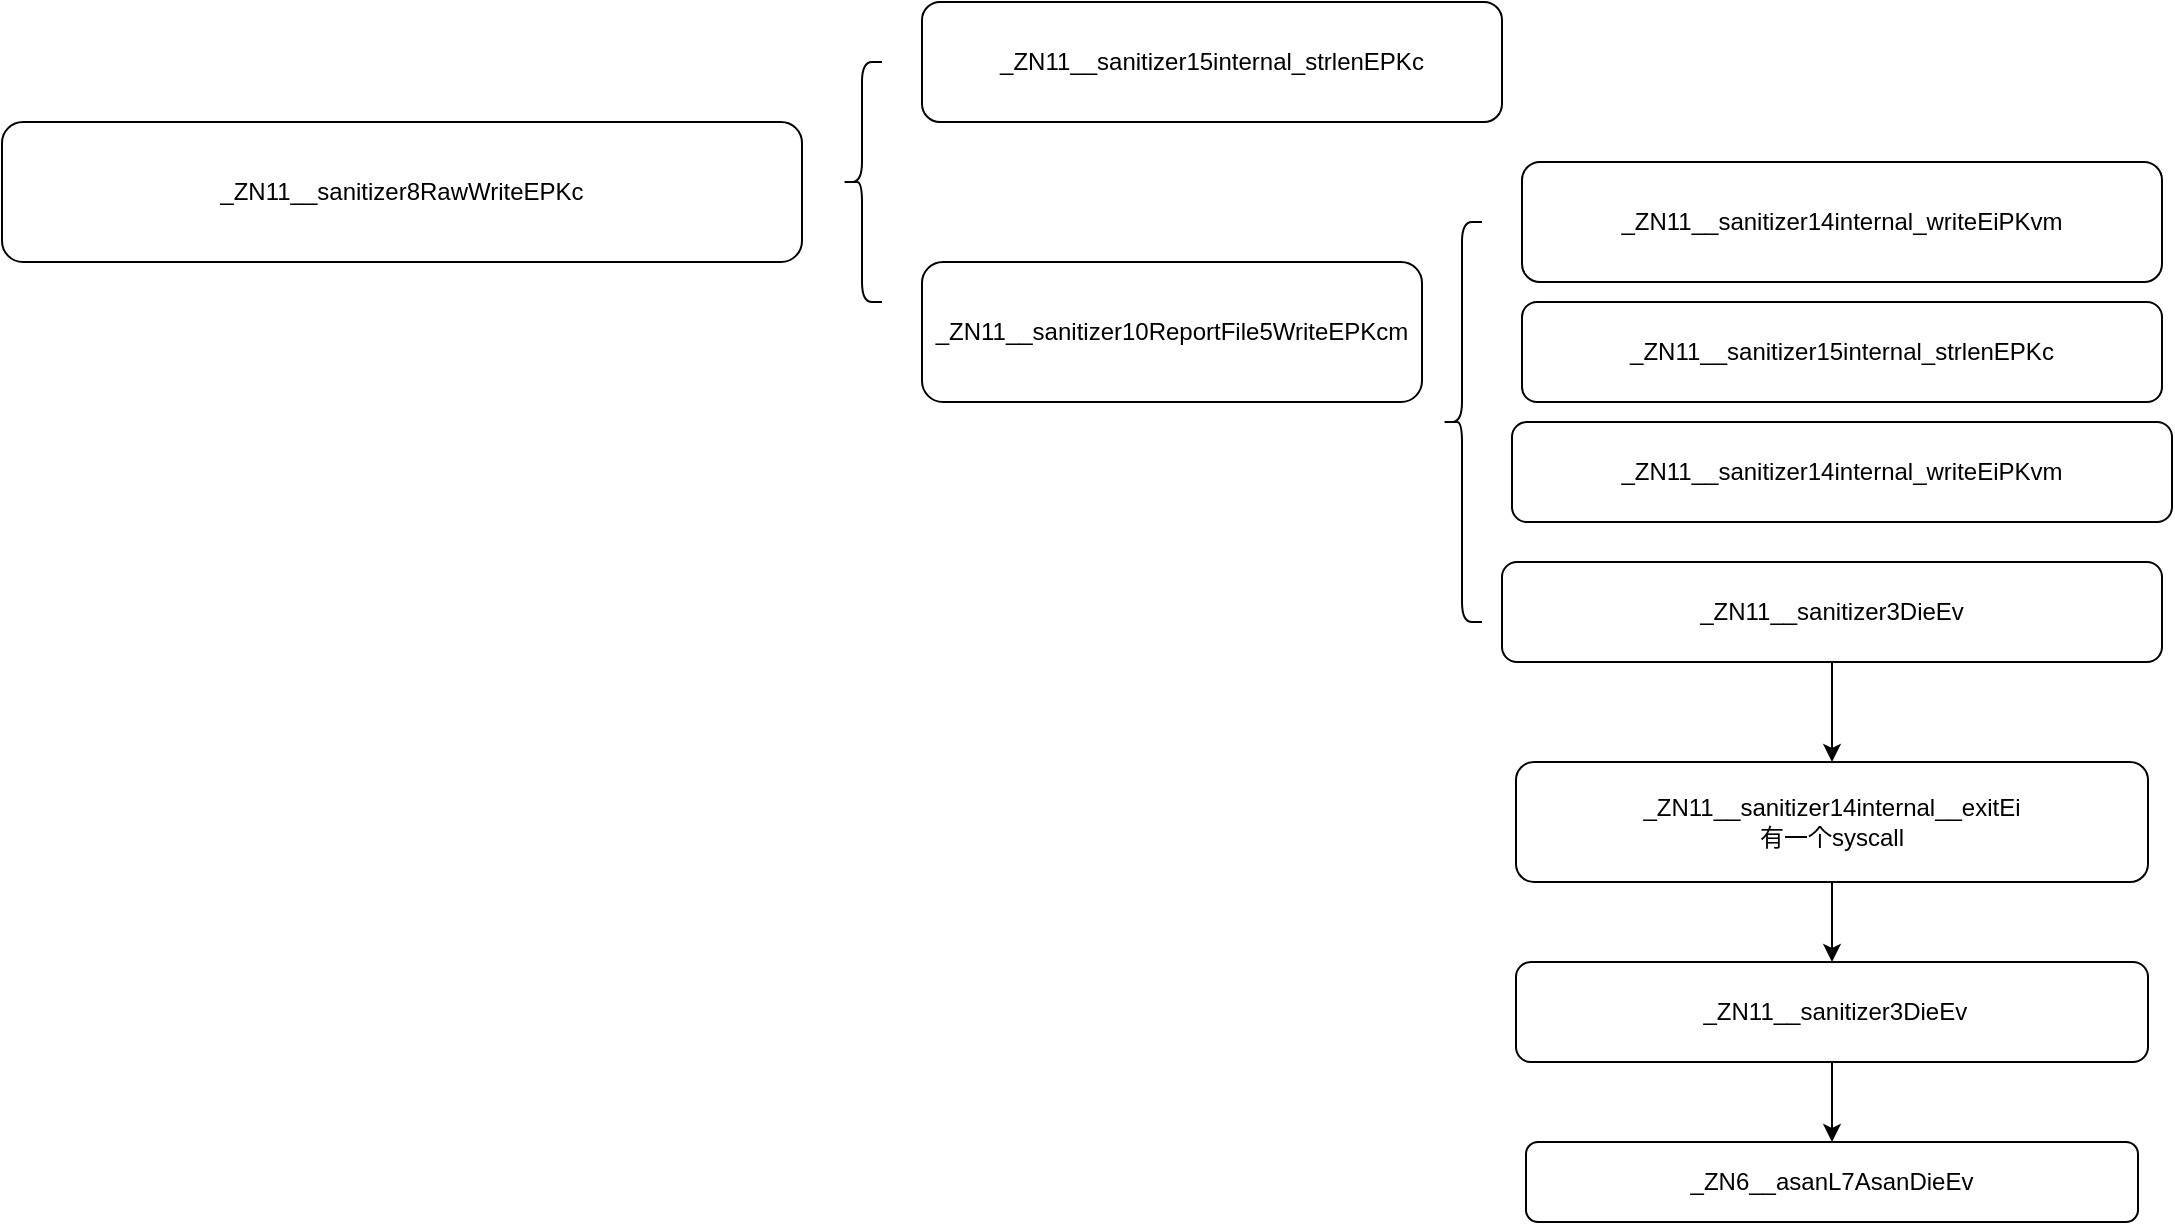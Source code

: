 <mxfile version="26.0.6">
  <diagram name="第 1 页" id="SyAMaVtlt1BhlXAUfKmn">
    <mxGraphModel dx="2074" dy="1132" grid="1" gridSize="10" guides="1" tooltips="1" connect="1" arrows="1" fold="1" page="1" pageScale="1" pageWidth="827" pageHeight="1169" math="0" shadow="0">
      <root>
        <mxCell id="0" />
        <mxCell id="1" parent="0" />
        <mxCell id="1MdLU0vDJq-VRHO7tV_q-1" value="_ZN11__sanitizer10ReportFile5WriteEPKcm" style="rounded=1;whiteSpace=wrap;html=1;" vertex="1" parent="1">
          <mxGeometry x="470" y="510" width="250" height="70" as="geometry" />
        </mxCell>
        <mxCell id="1MdLU0vDJq-VRHO7tV_q-2" value="" style="shape=curlyBracket;whiteSpace=wrap;html=1;rounded=1;labelPosition=left;verticalLabelPosition=middle;align=right;verticalAlign=middle;size=0.5;" vertex="1" parent="1">
          <mxGeometry x="730" y="490" width="20" height="200" as="geometry" />
        </mxCell>
        <mxCell id="1MdLU0vDJq-VRHO7tV_q-3" value="_ZN11__sanitizer14internal_writeEiPKvm" style="rounded=1;whiteSpace=wrap;html=1;" vertex="1" parent="1">
          <mxGeometry x="770" y="460" width="320" height="60" as="geometry" />
        </mxCell>
        <mxCell id="1MdLU0vDJq-VRHO7tV_q-4" value="_ZN11__sanitizer15internal_strlenEPKc" style="rounded=1;whiteSpace=wrap;html=1;" vertex="1" parent="1">
          <mxGeometry x="770" y="530" width="320" height="50" as="geometry" />
        </mxCell>
        <mxCell id="1MdLU0vDJq-VRHO7tV_q-5" value="_ZN11__sanitizer14internal_writeEiPKvm" style="rounded=1;whiteSpace=wrap;html=1;" vertex="1" parent="1">
          <mxGeometry x="765" y="590" width="330" height="50" as="geometry" />
        </mxCell>
        <mxCell id="1MdLU0vDJq-VRHO7tV_q-8" value="" style="edgeStyle=orthogonalEdgeStyle;rounded=0;orthogonalLoop=1;jettySize=auto;html=1;" edge="1" parent="1" source="1MdLU0vDJq-VRHO7tV_q-6" target="1MdLU0vDJq-VRHO7tV_q-7">
          <mxGeometry relative="1" as="geometry" />
        </mxCell>
        <mxCell id="1MdLU0vDJq-VRHO7tV_q-6" value="_ZN11__sanitizer3DieEv" style="rounded=1;whiteSpace=wrap;html=1;" vertex="1" parent="1">
          <mxGeometry x="760" y="660" width="330" height="50" as="geometry" />
        </mxCell>
        <mxCell id="1MdLU0vDJq-VRHO7tV_q-12" value="" style="edgeStyle=orthogonalEdgeStyle;rounded=0;orthogonalLoop=1;jettySize=auto;html=1;" edge="1" parent="1" source="1MdLU0vDJq-VRHO7tV_q-7" target="1MdLU0vDJq-VRHO7tV_q-11">
          <mxGeometry relative="1" as="geometry" />
        </mxCell>
        <mxCell id="1MdLU0vDJq-VRHO7tV_q-7" value="_ZN11__sanitizer14internal__exitEi&lt;div&gt;有一个syscall&lt;/div&gt;" style="rounded=1;whiteSpace=wrap;html=1;" vertex="1" parent="1">
          <mxGeometry x="767" y="760" width="316" height="60" as="geometry" />
        </mxCell>
        <mxCell id="1MdLU0vDJq-VRHO7tV_q-14" value="" style="edgeStyle=orthogonalEdgeStyle;rounded=0;orthogonalLoop=1;jettySize=auto;html=1;" edge="1" parent="1" source="1MdLU0vDJq-VRHO7tV_q-11" target="1MdLU0vDJq-VRHO7tV_q-13">
          <mxGeometry relative="1" as="geometry" />
        </mxCell>
        <mxCell id="1MdLU0vDJq-VRHO7tV_q-11" value="&amp;nbsp;_ZN11__sanitizer3DieEv" style="rounded=1;whiteSpace=wrap;html=1;" vertex="1" parent="1">
          <mxGeometry x="767" y="860" width="316" height="50" as="geometry" />
        </mxCell>
        <mxCell id="1MdLU0vDJq-VRHO7tV_q-13" value="_ZN6__asanL7AsanDieEv" style="rounded=1;whiteSpace=wrap;html=1;" vertex="1" parent="1">
          <mxGeometry x="772" y="950" width="306" height="40" as="geometry" />
        </mxCell>
        <mxCell id="1MdLU0vDJq-VRHO7tV_q-15" value="_ZN11__sanitizer8RawWriteEPKc" style="rounded=1;whiteSpace=wrap;html=1;" vertex="1" parent="1">
          <mxGeometry x="10" y="440" width="400" height="70" as="geometry" />
        </mxCell>
        <mxCell id="1MdLU0vDJq-VRHO7tV_q-16" value="" style="shape=curlyBracket;whiteSpace=wrap;html=1;rounded=1;labelPosition=left;verticalLabelPosition=middle;align=right;verticalAlign=middle;" vertex="1" parent="1">
          <mxGeometry x="430" y="410" width="20" height="120" as="geometry" />
        </mxCell>
        <mxCell id="1MdLU0vDJq-VRHO7tV_q-17" value="_ZN11__sanitizer15internal_strlenEPKc" style="rounded=1;whiteSpace=wrap;html=1;" vertex="1" parent="1">
          <mxGeometry x="470" y="380" width="290" height="60" as="geometry" />
        </mxCell>
      </root>
    </mxGraphModel>
  </diagram>
</mxfile>
